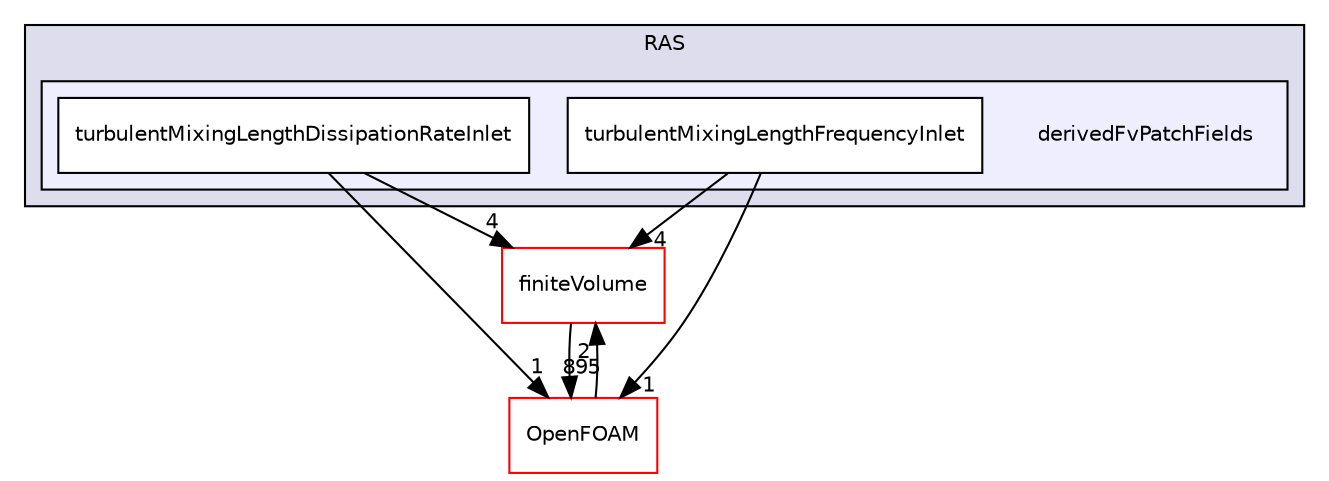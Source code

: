 digraph "src/TurbulenceModels/turbulenceModels/RAS/derivedFvPatchFields" {
  bgcolor=transparent;
  compound=true
  node [ fontsize="10", fontname="Helvetica"];
  edge [ labelfontsize="10", labelfontname="Helvetica"];
  subgraph clusterdir_adfb94148fb30832cafb0debb79458ba {
    graph [ bgcolor="#ddddee", pencolor="black", label="RAS" fontname="Helvetica", fontsize="10", URL="dir_adfb94148fb30832cafb0debb79458ba.html"]
  subgraph clusterdir_22069f5775fb39fd683a4fab70e8b0be {
    graph [ bgcolor="#eeeeff", pencolor="black", label="" URL="dir_22069f5775fb39fd683a4fab70e8b0be.html"];
    dir_22069f5775fb39fd683a4fab70e8b0be [shape=plaintext label="derivedFvPatchFields"];
    dir_a93598cd4c777fdffb5d60299306f011 [shape=box label="turbulentMixingLengthDissipationRateInlet" color="black" fillcolor="white" style="filled" URL="dir_a93598cd4c777fdffb5d60299306f011.html"];
    dir_5e8db13e983c22af8278301a2f237435 [shape=box label="turbulentMixingLengthFrequencyInlet" color="black" fillcolor="white" style="filled" URL="dir_5e8db13e983c22af8278301a2f237435.html"];
  }
  }
  dir_9bd15774b555cf7259a6fa18f99fe99b [shape=box label="finiteVolume" color="red" URL="dir_9bd15774b555cf7259a6fa18f99fe99b.html"];
  dir_c5473ff19b20e6ec4dfe5c310b3778a8 [shape=box label="OpenFOAM" color="red" URL="dir_c5473ff19b20e6ec4dfe5c310b3778a8.html"];
  dir_9bd15774b555cf7259a6fa18f99fe99b->dir_c5473ff19b20e6ec4dfe5c310b3778a8 [headlabel="895", labeldistance=1.5 headhref="dir_000814_002151.html"];
  dir_c5473ff19b20e6ec4dfe5c310b3778a8->dir_9bd15774b555cf7259a6fa18f99fe99b [headlabel="2", labeldistance=1.5 headhref="dir_002151_000814.html"];
  dir_a93598cd4c777fdffb5d60299306f011->dir_9bd15774b555cf7259a6fa18f99fe99b [headlabel="4", labeldistance=1.5 headhref="dir_004097_000814.html"];
  dir_a93598cd4c777fdffb5d60299306f011->dir_c5473ff19b20e6ec4dfe5c310b3778a8 [headlabel="1", labeldistance=1.5 headhref="dir_004097_002151.html"];
  dir_5e8db13e983c22af8278301a2f237435->dir_9bd15774b555cf7259a6fa18f99fe99b [headlabel="4", labeldistance=1.5 headhref="dir_004098_000814.html"];
  dir_5e8db13e983c22af8278301a2f237435->dir_c5473ff19b20e6ec4dfe5c310b3778a8 [headlabel="1", labeldistance=1.5 headhref="dir_004098_002151.html"];
}
